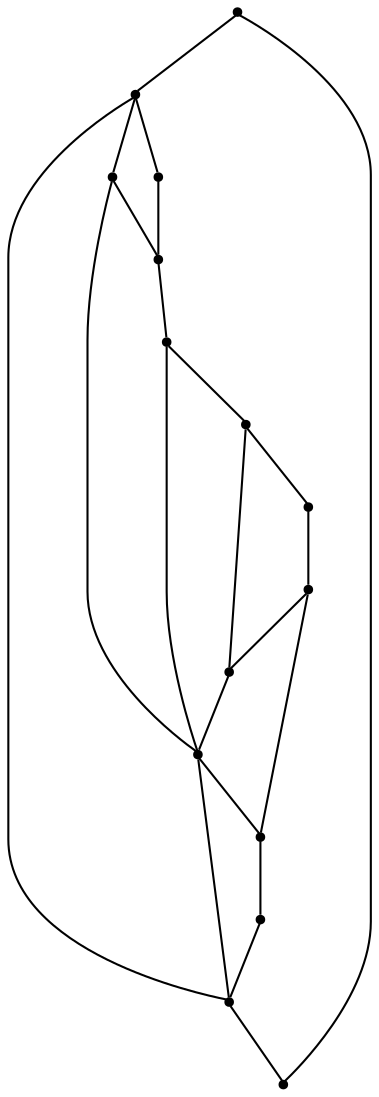 graph {
  node [shape=point,comment="{\"directed\":false,\"doi\":\"10.1007/978-3-540-70904-6_28\",\"figure\":\"4 (2)\"}"]

  v0 [pos="1330.8142078488372,627.249247233073"]
  v1 [pos="1275.2288472020348,599.4617207845054"]
  v2 [pos="1303.0215434229651,488.3138402303061"]
  v3 [pos="1191.8508539244185,543.8867314656577"]
  v4 [pos="1052.8875,571.6742579142253"]
  v5 [pos="1247.436214571221,460.5263137817384"]
  v6 [pos="1219.6435501453489,321.58976236979174"]
  v7 [pos="1025.0958530159883,516.1013666788738"]
  v8 [pos="1164.0581894985464,432.7387873331707"]
  v9 [pos="1136.2655568677326,293.80229949951183"]
  v10 [pos="1108.4728606468022,377.1648152669272"]
  v11 [pos="969.5105559593023,349.3772888183595"]
  v12 [pos="1080.6801962209302,266.01490020751953"]
  v13 [pos="997.3032521802326,404.95132446289074"]
  v14 [pos="941.7178915334301,238.22743733723973"]

  v0 -- v1 [id="-1",pos="1330.8142078488372,627.249247233073 1275.2288472020348,599.4617207845054 1275.2288472020348,599.4617207845054 1275.2288472020348,599.4617207845054"]
  v14 -- v12 [id="-2",pos="941.7178915334301,238.22743733723973 1080.6801962209302,266.01490020751953 1080.6801962209302,266.01490020751953 1080.6801962209302,266.01490020751953"]
  v2 -- v0 [id="-3",pos="1303.0215434229651,488.3138402303061 1330.8142078488372,627.249247233073 1330.8142078488372,627.249247233073 1330.8142078488372,627.249247233073"]
  v1 -- v3 [id="-4",pos="1275.2288472020348,599.4617207845054 1191.8508539244185,543.8867314656577 1191.8508539244185,543.8867314656577 1191.8508539244185,543.8867314656577"]
  v11 -- v14 [id="-5",pos="969.5105559593023,349.3772888183595 941.7178915334301,238.22743733723973 941.7178915334301,238.22743733723973 941.7178915334301,238.22743733723973"]
  v1 -- v4 [id="-6",pos="1275.2288472020348,599.4617207845054 1052.8875,571.6742579142253 1052.8875,571.6742579142253 1052.8875,571.6742579142253"]
  v5 -- v2 [id="-7",pos="1247.436214571221,460.5263137817384 1303.0215434229651,488.3138402303061 1303.0215434229651,488.3138402303061 1303.0215434229651,488.3138402303061"]
  v5 -- v1 [id="-8",pos="1247.436214571221,460.5263137817384 1275.2288472020348,599.4617207845054 1275.2288472020348,599.4617207845054 1275.2288472020348,599.4617207845054"]
  v6 -- v5 [id="-9",pos="1219.6435501453489,321.58976236979174 1247.436214571221,460.5263137817384 1247.436214571221,460.5263137817384 1247.436214571221,460.5263137817384"]
  v3 -- v7 [id="-10",pos="1191.8508539244185,543.8867314656577 1025.0958530159883,516.1013666788738 1025.0958530159883,516.1013666788738 1025.0958530159883,516.1013666788738"]
  v8 -- v5 [id="-11",pos="1164.0581894985464,432.7387873331707 1247.436214571221,460.5263137817384 1247.436214571221,460.5263137817384 1247.436214571221,460.5263137817384"]
  v8 -- v9 [id="-12",pos="1164.0581894985464,432.7387873331707 1136.2655568677326,293.80229949951183 1136.2655568677326,293.80229949951183 1136.2655568677326,293.80229949951183"]
  v8 -- v3 [id="-13",pos="1164.0581894985464,432.7387873331707 1191.8508539244185,543.8867314656577 1191.8508539244185,543.8867314656577 1191.8508539244185,543.8867314656577"]
  v9 -- v6 [id="-14",pos="1136.2655568677326,293.80229949951183 1219.6435501453489,321.58976236979174 1219.6435501453489,321.58976236979174 1219.6435501453489,321.58976236979174"]
  v10 -- v8 [id="-15",pos="1108.4728606468022,377.1648152669272 1164.0581894985464,432.7387873331707 1164.0581894985464,432.7387873331707 1164.0581894985464,432.7387873331707"]
  v10 -- v11 [id="-16",pos="1108.4728606468022,377.1648152669272 969.5105559593023,349.3772888183595 969.5105559593023,349.3772888183595 969.5105559593023,349.3772888183595"]
  v12 -- v10 [id="-17",pos="1080.6801962209302,266.01490020751953 1108.4728606468022,377.1648152669272 1108.4728606468022,377.1648152669272 1108.4728606468022,377.1648152669272"]
  v12 -- v9 [id="-18",pos="1080.6801962209302,266.01490020751953 1136.2655568677326,293.80229949951183 1136.2655568677326,293.80229949951183 1136.2655568677326,293.80229949951183"]
  v4 -- v7 [id="-19",pos="1052.8875,571.6742579142253 1025.0958530159883,516.1013666788738 1025.0958530159883,516.1013666788738 1025.0958530159883,516.1013666788738"]
  v13 -- v11 [id="-20",pos="997.3032521802326,404.95132446289074 969.5105559593023,349.3772888183595 969.5105559593023,349.3772888183595 969.5105559593023,349.3772888183595"]
  v13 -- v8 [id="-21",pos="997.3032521802326,404.95132446289074 1164.0581894985464,432.7387873331707 1164.0581894985464,432.7387873331707 1164.0581894985464,432.7387873331707"]
  v7 -- v13 [id="-22",pos="1025.0958530159883,516.1013666788738 997.3032521802326,404.95132446289074 997.3032521802326,404.95132446289074 997.3032521802326,404.95132446289074"]
}